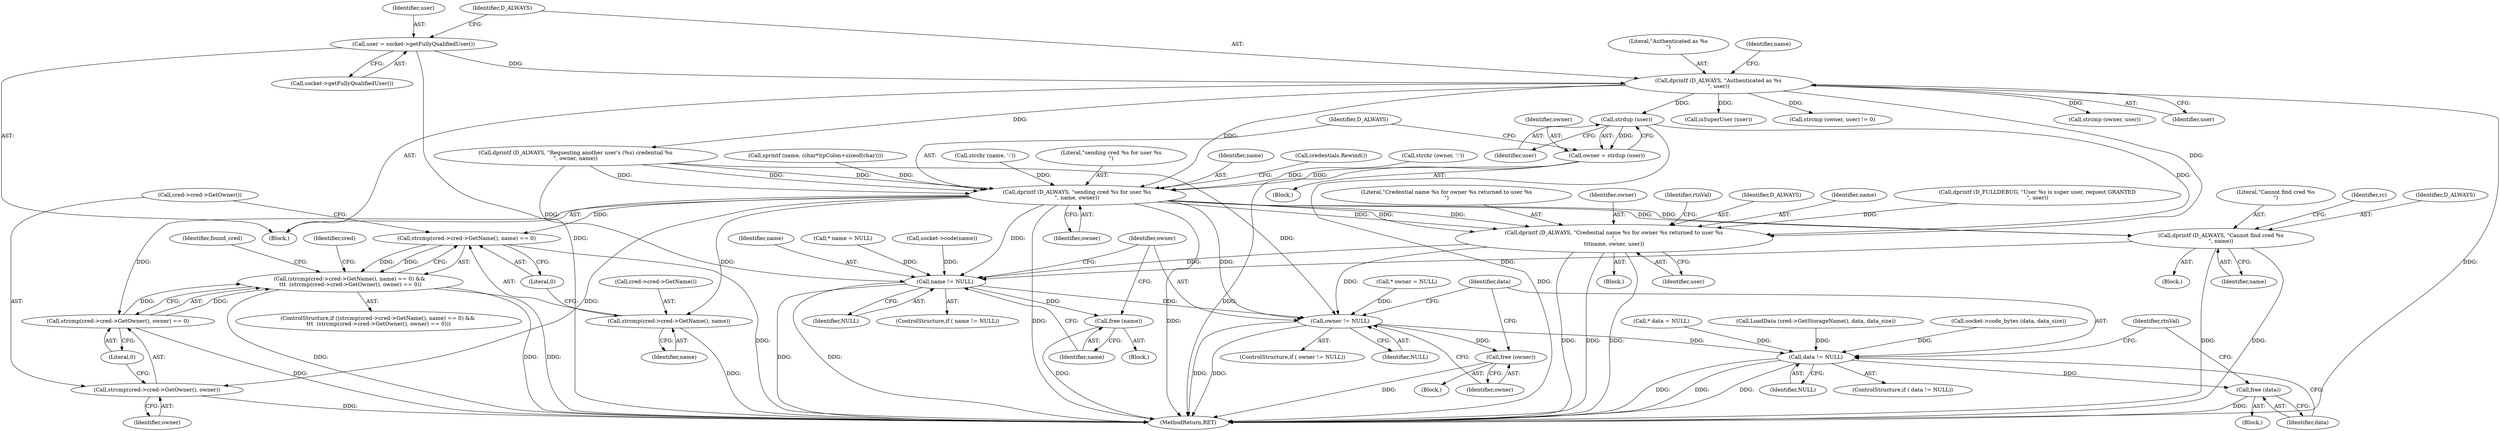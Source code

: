 digraph "0_htcondor_5e5571d1a431eb3c61977b6dd6ec90186ef79867@pointer" {
"1000235" [label="(Call,strdup (user))"];
"1000172" [label="(Call,dprintf (D_ALWAYS, \"Authenticated as %s\n\", user))"];
"1000169" [label="(Call,user = socket->getFullyQualifiedUser())"];
"1000233" [label="(Call,owner = strdup (user))"];
"1000237" [label="(Call,dprintf (D_ALWAYS, \"sending cred %s for user %s\n\", name, owner))"];
"1000254" [label="(Call,strcmp(cred->cred->GetName(), name) == 0)"];
"1000253" [label="(Call,(strcmp(cred->cred->GetName(), name) == 0) && \n\t\t\t  (strcmp(cred->cred->GetOwner(), owner) == 0))"];
"1000255" [label="(Call,strcmp(cred->cred->GetName(), name))"];
"1000259" [label="(Call,strcmp(cred->cred->GetOwner(), owner) == 0)"];
"1000260" [label="(Call,strcmp(cred->cred->GetOwner(), owner))"];
"1000300" [label="(Call,dprintf (D_ALWAYS, \"Credential name %s for owner %s returned to user %s\n\",\n\t\t\tname, owner, user))"];
"1000323" [label="(Call,name != NULL)"];
"1000327" [label="(Call,free (name))"];
"1000330" [label="(Call,owner != NULL)"];
"1000334" [label="(Call,free (owner))"];
"1000337" [label="(Call,data != NULL)"];
"1000341" [label="(Call,free (data))"];
"1000308" [label="(Call,dprintf (D_ALWAYS, \"Cannot find cred %s\n\", name))"];
"1000232" [label="(Block,)"];
"1000297" [label="(Call,socket->code_bytes (data, data_size))"];
"1000310" [label="(Literal,\"Cannot find cred %s\n\")"];
"1000333" [label="(Block,)"];
"1000217" [label="(Call,isSuperUser (user))"];
"1000177" [label="(Call,strchr (name, ':'))"];
"1000272" [label="(Block,)"];
"1000324" [label="(Identifier,name)"];
"1000325" [label="(Identifier,NULL)"];
"1000328" [label="(Identifier,name)"];
"1000337" [label="(Call,data != NULL)"];
"1000234" [label="(Identifier,owner)"];
"1000262" [label="(Identifier,owner)"];
"1000259" [label="(Call,strcmp(cred->cred->GetOwner(), owner) == 0)"];
"1000344" [label="(Identifier,rtnVal)"];
"1000311" [label="(Identifier,name)"];
"1000241" [label="(Identifier,owner)"];
"1000253" [label="(Call,(strcmp(cred->cred->GetName(), name) == 0) && \n\t\t\t  (strcmp(cred->cred->GetOwner(), owner) == 0))"];
"1000125" [label="(Call,* owner = NULL)"];
"1000239" [label="(Literal,\"sending cred %s for user %s\n\")"];
"1000204" [label="(Call,strcmp (owner, user) != 0)"];
"1000238" [label="(Identifier,D_ALWAYS)"];
"1000323" [label="(Call,name != NULL)"];
"1000178" [label="(Identifier,name)"];
"1000338" [label="(Identifier,data)"];
"1000245" [label="(Identifier,cred)"];
"1000233" [label="(Call,owner = strdup (user))"];
"1000255" [label="(Call,strcmp(cred->cred->GetName(), name))"];
"1000332" [label="(Identifier,NULL)"];
"1000258" [label="(Literal,0)"];
"1000302" [label="(Literal,\"Credential name %s for owner %s returned to user %s\n\")"];
"1000339" [label="(Identifier,NULL)"];
"1000174" [label="(Literal,\"Authenticated as %s\n\")"];
"1000235" [label="(Call,strdup (user))"];
"1000304" [label="(Identifier,owner)"];
"1000240" [label="(Identifier,name)"];
"1000170" [label="(Identifier,user)"];
"1000242" [label="(Call,credentials.Rewind())"];
"1000300" [label="(Call,dprintf (D_ALWAYS, \"Credential name %s for owner %s returned to user %s\n\",\n\t\t\tname, owner, user))"];
"1000330" [label="(Call,owner != NULL)"];
"1000107" [label="(Block,)"];
"1000188" [label="(Call,strchr (owner, ':'))"];
"1000236" [label="(Identifier,user)"];
"1000133" [label="(Call,* data = NULL)"];
"1000252" [label="(ControlStructure,if ((strcmp(cred->cred->GetName(), name) == 0) && \n\t\t\t  (strcmp(cred->cred->GetOwner(), owner) == 0)))"];
"1000345" [label="(MethodReturn,RET)"];
"1000109" [label="(Call,* name = NULL)"];
"1000314" [label="(Identifier,rc)"];
"1000335" [label="(Identifier,owner)"];
"1000263" [label="(Literal,0)"];
"1000336" [label="(ControlStructure,if ( data != NULL))"];
"1000342" [label="(Identifier,data)"];
"1000319" [label="(Identifier,rtnVal)"];
"1000281" [label="(Call,LoadData (cred->GetStorageName(), data, data_size))"];
"1000162" [label="(Call,socket->code(name))"];
"1000210" [label="(Call,dprintf (D_ALWAYS, \"Requesting another user's (%s) credential %s\n\", owner, name))"];
"1000261" [label="(Call,cred->cred->GetOwner())"];
"1000301" [label="(Identifier,D_ALWAYS)"];
"1000303" [label="(Identifier,name)"];
"1000334" [label="(Call,free (owner))"];
"1000341" [label="(Call,free (data))"];
"1000195" [label="(Call,sprintf (name, (char*)(pColon+sizeof(char))))"];
"1000205" [label="(Call,strcmp (owner, user))"];
"1000169" [label="(Call,user = socket->getFullyQualifiedUser())"];
"1000309" [label="(Identifier,D_ALWAYS)"];
"1000331" [label="(Identifier,owner)"];
"1000175" [label="(Identifier,user)"];
"1000227" [label="(Call,dprintf (D_FULLDEBUG, \"User %s is super user, request GRANTED\n\", user))"];
"1000260" [label="(Call,strcmp(cred->cred->GetOwner(), owner))"];
"1000329" [label="(ControlStructure,if ( owner != NULL))"];
"1000305" [label="(Identifier,user)"];
"1000256" [label="(Call,cred->cred->GetName())"];
"1000171" [label="(Call,socket->getFullyQualifiedUser())"];
"1000237" [label="(Call,dprintf (D_ALWAYS, \"sending cred %s for user %s\n\", name, owner))"];
"1000340" [label="(Block,)"];
"1000173" [label="(Identifier,D_ALWAYS)"];
"1000322" [label="(ControlStructure,if ( name != NULL))"];
"1000172" [label="(Call,dprintf (D_ALWAYS, \"Authenticated as %s\n\", user))"];
"1000257" [label="(Identifier,name)"];
"1000326" [label="(Block,)"];
"1000307" [label="(Block,)"];
"1000266" [label="(Identifier,found_cred)"];
"1000327" [label="(Call,free (name))"];
"1000308" [label="(Call,dprintf (D_ALWAYS, \"Cannot find cred %s\n\", name))"];
"1000254" [label="(Call,strcmp(cred->cred->GetName(), name) == 0)"];
"1000235" -> "1000233"  [label="AST: "];
"1000235" -> "1000236"  [label="CFG: "];
"1000236" -> "1000235"  [label="AST: "];
"1000233" -> "1000235"  [label="CFG: "];
"1000235" -> "1000345"  [label="DDG: "];
"1000235" -> "1000233"  [label="DDG: "];
"1000172" -> "1000235"  [label="DDG: "];
"1000235" -> "1000300"  [label="DDG: "];
"1000172" -> "1000107"  [label="AST: "];
"1000172" -> "1000175"  [label="CFG: "];
"1000173" -> "1000172"  [label="AST: "];
"1000174" -> "1000172"  [label="AST: "];
"1000175" -> "1000172"  [label="AST: "];
"1000178" -> "1000172"  [label="CFG: "];
"1000172" -> "1000345"  [label="DDG: "];
"1000169" -> "1000172"  [label="DDG: "];
"1000172" -> "1000204"  [label="DDG: "];
"1000172" -> "1000205"  [label="DDG: "];
"1000172" -> "1000210"  [label="DDG: "];
"1000172" -> "1000217"  [label="DDG: "];
"1000172" -> "1000237"  [label="DDG: "];
"1000172" -> "1000300"  [label="DDG: "];
"1000169" -> "1000107"  [label="AST: "];
"1000169" -> "1000171"  [label="CFG: "];
"1000170" -> "1000169"  [label="AST: "];
"1000171" -> "1000169"  [label="AST: "];
"1000173" -> "1000169"  [label="CFG: "];
"1000169" -> "1000345"  [label="DDG: "];
"1000233" -> "1000232"  [label="AST: "];
"1000234" -> "1000233"  [label="AST: "];
"1000238" -> "1000233"  [label="CFG: "];
"1000233" -> "1000345"  [label="DDG: "];
"1000233" -> "1000237"  [label="DDG: "];
"1000237" -> "1000107"  [label="AST: "];
"1000237" -> "1000241"  [label="CFG: "];
"1000238" -> "1000237"  [label="AST: "];
"1000239" -> "1000237"  [label="AST: "];
"1000240" -> "1000237"  [label="AST: "];
"1000241" -> "1000237"  [label="AST: "];
"1000242" -> "1000237"  [label="CFG: "];
"1000237" -> "1000345"  [label="DDG: "];
"1000237" -> "1000345"  [label="DDG: "];
"1000210" -> "1000237"  [label="DDG: "];
"1000210" -> "1000237"  [label="DDG: "];
"1000210" -> "1000237"  [label="DDG: "];
"1000177" -> "1000237"  [label="DDG: "];
"1000195" -> "1000237"  [label="DDG: "];
"1000188" -> "1000237"  [label="DDG: "];
"1000237" -> "1000254"  [label="DDG: "];
"1000237" -> "1000255"  [label="DDG: "];
"1000237" -> "1000259"  [label="DDG: "];
"1000237" -> "1000260"  [label="DDG: "];
"1000237" -> "1000300"  [label="DDG: "];
"1000237" -> "1000300"  [label="DDG: "];
"1000237" -> "1000300"  [label="DDG: "];
"1000237" -> "1000308"  [label="DDG: "];
"1000237" -> "1000308"  [label="DDG: "];
"1000237" -> "1000323"  [label="DDG: "];
"1000237" -> "1000330"  [label="DDG: "];
"1000254" -> "1000253"  [label="AST: "];
"1000254" -> "1000258"  [label="CFG: "];
"1000255" -> "1000254"  [label="AST: "];
"1000258" -> "1000254"  [label="AST: "];
"1000261" -> "1000254"  [label="CFG: "];
"1000253" -> "1000254"  [label="CFG: "];
"1000254" -> "1000345"  [label="DDG: "];
"1000254" -> "1000253"  [label="DDG: "];
"1000254" -> "1000253"  [label="DDG: "];
"1000253" -> "1000252"  [label="AST: "];
"1000253" -> "1000259"  [label="CFG: "];
"1000259" -> "1000253"  [label="AST: "];
"1000245" -> "1000253"  [label="CFG: "];
"1000266" -> "1000253"  [label="CFG: "];
"1000253" -> "1000345"  [label="DDG: "];
"1000253" -> "1000345"  [label="DDG: "];
"1000253" -> "1000345"  [label="DDG: "];
"1000259" -> "1000253"  [label="DDG: "];
"1000259" -> "1000253"  [label="DDG: "];
"1000255" -> "1000257"  [label="CFG: "];
"1000256" -> "1000255"  [label="AST: "];
"1000257" -> "1000255"  [label="AST: "];
"1000258" -> "1000255"  [label="CFG: "];
"1000255" -> "1000345"  [label="DDG: "];
"1000259" -> "1000263"  [label="CFG: "];
"1000260" -> "1000259"  [label="AST: "];
"1000263" -> "1000259"  [label="AST: "];
"1000259" -> "1000345"  [label="DDG: "];
"1000260" -> "1000262"  [label="CFG: "];
"1000261" -> "1000260"  [label="AST: "];
"1000262" -> "1000260"  [label="AST: "];
"1000263" -> "1000260"  [label="CFG: "];
"1000260" -> "1000345"  [label="DDG: "];
"1000300" -> "1000272"  [label="AST: "];
"1000300" -> "1000305"  [label="CFG: "];
"1000301" -> "1000300"  [label="AST: "];
"1000302" -> "1000300"  [label="AST: "];
"1000303" -> "1000300"  [label="AST: "];
"1000304" -> "1000300"  [label="AST: "];
"1000305" -> "1000300"  [label="AST: "];
"1000319" -> "1000300"  [label="CFG: "];
"1000300" -> "1000345"  [label="DDG: "];
"1000300" -> "1000345"  [label="DDG: "];
"1000300" -> "1000345"  [label="DDG: "];
"1000227" -> "1000300"  [label="DDG: "];
"1000300" -> "1000323"  [label="DDG: "];
"1000300" -> "1000330"  [label="DDG: "];
"1000323" -> "1000322"  [label="AST: "];
"1000323" -> "1000325"  [label="CFG: "];
"1000324" -> "1000323"  [label="AST: "];
"1000325" -> "1000323"  [label="AST: "];
"1000328" -> "1000323"  [label="CFG: "];
"1000331" -> "1000323"  [label="CFG: "];
"1000323" -> "1000345"  [label="DDG: "];
"1000323" -> "1000345"  [label="DDG: "];
"1000109" -> "1000323"  [label="DDG: "];
"1000162" -> "1000323"  [label="DDG: "];
"1000308" -> "1000323"  [label="DDG: "];
"1000210" -> "1000323"  [label="DDG: "];
"1000323" -> "1000327"  [label="DDG: "];
"1000323" -> "1000330"  [label="DDG: "];
"1000327" -> "1000326"  [label="AST: "];
"1000327" -> "1000328"  [label="CFG: "];
"1000328" -> "1000327"  [label="AST: "];
"1000331" -> "1000327"  [label="CFG: "];
"1000327" -> "1000345"  [label="DDG: "];
"1000330" -> "1000329"  [label="AST: "];
"1000330" -> "1000332"  [label="CFG: "];
"1000331" -> "1000330"  [label="AST: "];
"1000332" -> "1000330"  [label="AST: "];
"1000335" -> "1000330"  [label="CFG: "];
"1000338" -> "1000330"  [label="CFG: "];
"1000330" -> "1000345"  [label="DDG: "];
"1000330" -> "1000345"  [label="DDG: "];
"1000125" -> "1000330"  [label="DDG: "];
"1000210" -> "1000330"  [label="DDG: "];
"1000330" -> "1000334"  [label="DDG: "];
"1000330" -> "1000337"  [label="DDG: "];
"1000334" -> "1000333"  [label="AST: "];
"1000334" -> "1000335"  [label="CFG: "];
"1000335" -> "1000334"  [label="AST: "];
"1000338" -> "1000334"  [label="CFG: "];
"1000334" -> "1000345"  [label="DDG: "];
"1000337" -> "1000336"  [label="AST: "];
"1000337" -> "1000339"  [label="CFG: "];
"1000338" -> "1000337"  [label="AST: "];
"1000339" -> "1000337"  [label="AST: "];
"1000342" -> "1000337"  [label="CFG: "];
"1000344" -> "1000337"  [label="CFG: "];
"1000337" -> "1000345"  [label="DDG: "];
"1000337" -> "1000345"  [label="DDG: "];
"1000337" -> "1000345"  [label="DDG: "];
"1000297" -> "1000337"  [label="DDG: "];
"1000133" -> "1000337"  [label="DDG: "];
"1000281" -> "1000337"  [label="DDG: "];
"1000337" -> "1000341"  [label="DDG: "];
"1000341" -> "1000340"  [label="AST: "];
"1000341" -> "1000342"  [label="CFG: "];
"1000342" -> "1000341"  [label="AST: "];
"1000344" -> "1000341"  [label="CFG: "];
"1000341" -> "1000345"  [label="DDG: "];
"1000308" -> "1000307"  [label="AST: "];
"1000308" -> "1000311"  [label="CFG: "];
"1000309" -> "1000308"  [label="AST: "];
"1000310" -> "1000308"  [label="AST: "];
"1000311" -> "1000308"  [label="AST: "];
"1000314" -> "1000308"  [label="CFG: "];
"1000308" -> "1000345"  [label="DDG: "];
"1000308" -> "1000345"  [label="DDG: "];
}
